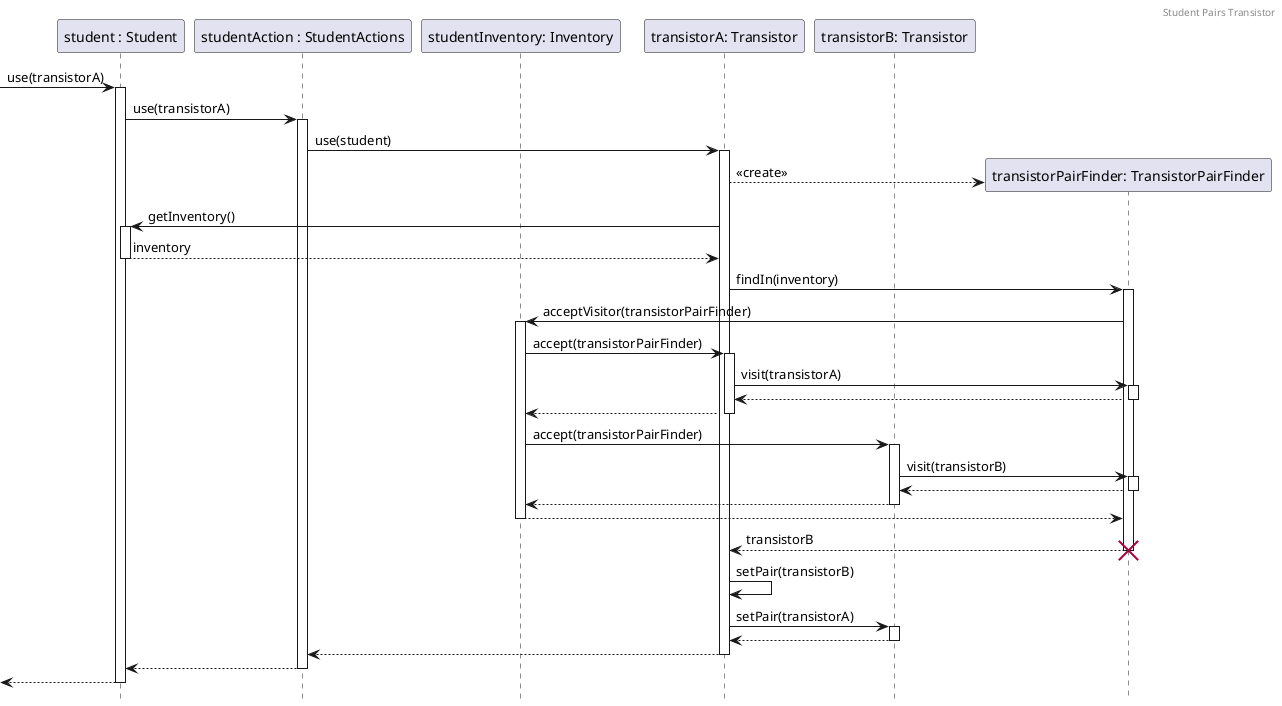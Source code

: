 @startuml StudentPairsTransistor
header Student Pairs Transistor
hide footbox

participant student as "student : Student"
participant actions as "studentAction : StudentActions"
participant inv as "studentInventory: Inventory"
participant t1 as "transistorA: Transistor"
participant t2 as "transistorB: Transistor"

-> student ++ : use(transistorA)
student -> actions ++ : use(transistorA)
actions -> t1 ++ : use(student)
' itt a konstruktorba be kene adnia sajat magat, hogy ne azt talalja majd meg
create tFinder as "transistorPairFinder: TransistorPairFinder"
t1 --> tFinder: <<create>>

t1 -> student++: getInventory()
return inventory

' lil visiting around dx...
t1 -> tFinder++: findIn(inventory)
    tFinder -> inv++:acceptVisitor(transistorPairFinder)  
        inv -> t1++:accept(transistorPairFinder)
        t1->tFinder++:visit(transistorA)
        return
        return

        inv -> t2++:accept(transistorPairFinder)
        t2 ->tFinder++:visit(transistorB)
        return
        return
    return
return transistorB
destroy tFinder

t1 -> t1: setPair(transistorB)

t1 -> t2++: setPair(transistorA)
return

return
return
return

@enduml